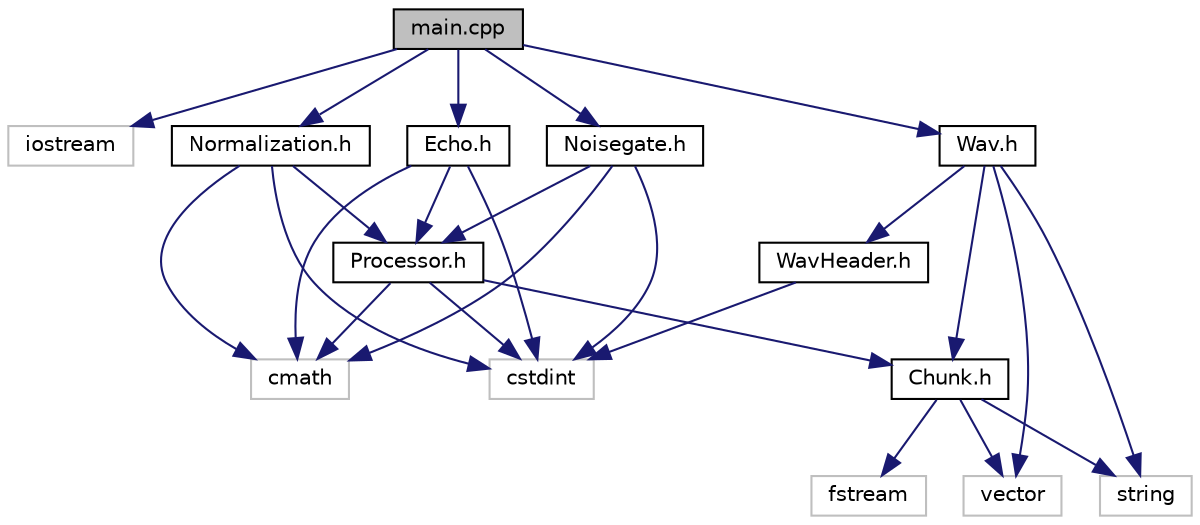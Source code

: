 digraph "main.cpp"
{
  edge [fontname="Helvetica",fontsize="10",labelfontname="Helvetica",labelfontsize="10"];
  node [fontname="Helvetica",fontsize="10",shape=record];
  Node0 [label="main.cpp",height=0.2,width=0.4,color="black", fillcolor="grey75", style="filled", fontcolor="black"];
  Node0 -> Node1 [color="midnightblue",fontsize="10",style="solid"];
  Node1 [label="iostream",height=0.2,width=0.4,color="grey75", fillcolor="white", style="filled"];
  Node0 -> Node2 [color="midnightblue",fontsize="10",style="solid"];
  Node2 [label="Echo.h",height=0.2,width=0.4,color="black", fillcolor="white", style="filled",URL="$d8/dd9/Echo_8h_source.html"];
  Node2 -> Node3 [color="midnightblue",fontsize="10",style="solid"];
  Node3 [label="Processor.h",height=0.2,width=0.4,color="black", fillcolor="white", style="filled",URL="$dd/d94/Processor_8h_source.html"];
  Node3 -> Node4 [color="midnightblue",fontsize="10",style="solid"];
  Node4 [label="cstdint",height=0.2,width=0.4,color="grey75", fillcolor="white", style="filled"];
  Node3 -> Node5 [color="midnightblue",fontsize="10",style="solid"];
  Node5 [label="cmath",height=0.2,width=0.4,color="grey75", fillcolor="white", style="filled"];
  Node3 -> Node6 [color="midnightblue",fontsize="10",style="solid"];
  Node6 [label="Chunk.h",height=0.2,width=0.4,color="black", fillcolor="white", style="filled",URL="$db/d9d/Chunk_8h_source.html"];
  Node6 -> Node7 [color="midnightblue",fontsize="10",style="solid"];
  Node7 [label="fstream",height=0.2,width=0.4,color="grey75", fillcolor="white", style="filled"];
  Node6 -> Node8 [color="midnightblue",fontsize="10",style="solid"];
  Node8 [label="string",height=0.2,width=0.4,color="grey75", fillcolor="white", style="filled"];
  Node6 -> Node9 [color="midnightblue",fontsize="10",style="solid"];
  Node9 [label="vector",height=0.2,width=0.4,color="grey75", fillcolor="white", style="filled"];
  Node2 -> Node4 [color="midnightblue",fontsize="10",style="solid"];
  Node2 -> Node5 [color="midnightblue",fontsize="10",style="solid"];
  Node0 -> Node10 [color="midnightblue",fontsize="10",style="solid"];
  Node10 [label="Noisegate.h",height=0.2,width=0.4,color="black", fillcolor="white", style="filled",URL="$d9/de1/Noisegate_8h_source.html"];
  Node10 -> Node4 [color="midnightblue",fontsize="10",style="solid"];
  Node10 -> Node5 [color="midnightblue",fontsize="10",style="solid"];
  Node10 -> Node3 [color="midnightblue",fontsize="10",style="solid"];
  Node0 -> Node11 [color="midnightblue",fontsize="10",style="solid"];
  Node11 [label="Normalization.h",height=0.2,width=0.4,color="black", fillcolor="white", style="filled",URL="$d9/dd9/Normalization_8h_source.html"];
  Node11 -> Node4 [color="midnightblue",fontsize="10",style="solid"];
  Node11 -> Node5 [color="midnightblue",fontsize="10",style="solid"];
  Node11 -> Node3 [color="midnightblue",fontsize="10",style="solid"];
  Node0 -> Node12 [color="midnightblue",fontsize="10",style="solid"];
  Node12 [label="Wav.h",height=0.2,width=0.4,color="black", fillcolor="white", style="filled",URL="$d1/d71/Wav_8h_source.html"];
  Node12 -> Node8 [color="midnightblue",fontsize="10",style="solid"];
  Node12 -> Node9 [color="midnightblue",fontsize="10",style="solid"];
  Node12 -> Node6 [color="midnightblue",fontsize="10",style="solid"];
  Node12 -> Node13 [color="midnightblue",fontsize="10",style="solid"];
  Node13 [label="WavHeader.h",height=0.2,width=0.4,color="black", fillcolor="white", style="filled",URL="$d1/d22/WavHeader_8h_source.html"];
  Node13 -> Node4 [color="midnightblue",fontsize="10",style="solid"];
}
